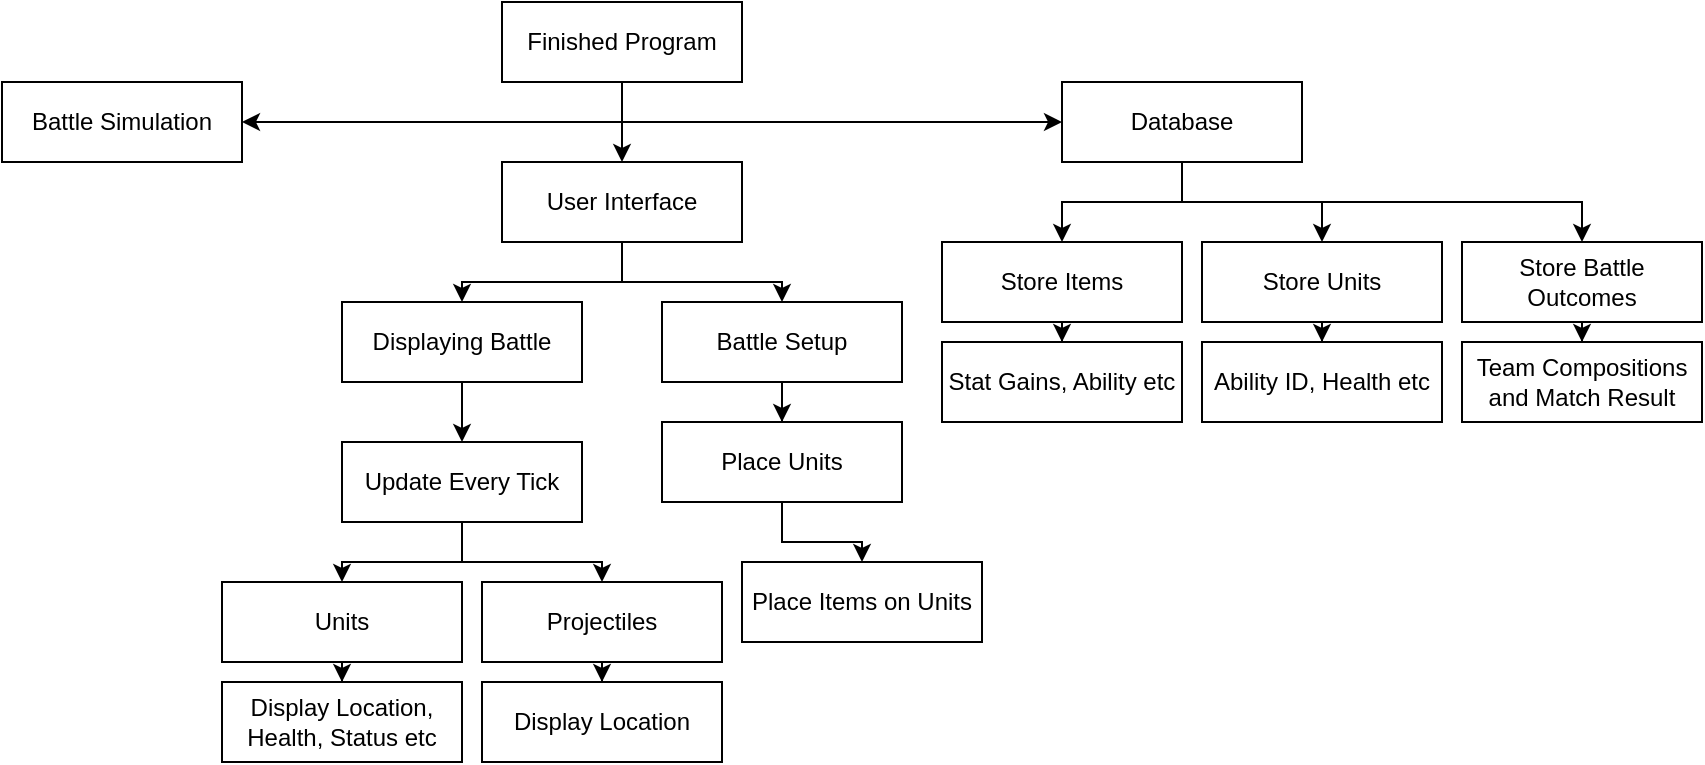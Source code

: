 <mxfile version="20.5.3" type="device"><diagram id="K35C1EUovDmdw2PRBti2" name="Page-1"><mxGraphModel dx="1038" dy="575" grid="1" gridSize="10" guides="1" tooltips="1" connect="1" arrows="1" fold="1" page="1" pageScale="1" pageWidth="2339" pageHeight="3300" math="0" shadow="0"><root><mxCell id="0"/><mxCell id="1" parent="0"/><mxCell id="3FN4IETv6Ny5GHFkV-C9-4" style="edgeStyle=orthogonalEdgeStyle;rounded=0;orthogonalLoop=1;jettySize=auto;html=1;exitX=0.5;exitY=1;exitDx=0;exitDy=0;" parent="1" source="3FN4IETv6Ny5GHFkV-C9-2" target="3FN4IETv6Ny5GHFkV-C9-3" edge="1"><mxGeometry relative="1" as="geometry"/></mxCell><mxCell id="3FN4IETv6Ny5GHFkV-C9-6" style="edgeStyle=orthogonalEdgeStyle;rounded=0;orthogonalLoop=1;jettySize=auto;html=1;exitX=0.5;exitY=1;exitDx=0;exitDy=0;" parent="1" source="3FN4IETv6Ny5GHFkV-C9-2" target="3FN4IETv6Ny5GHFkV-C9-5" edge="1"><mxGeometry relative="1" as="geometry"/></mxCell><mxCell id="3FN4IETv6Ny5GHFkV-C9-8" style="edgeStyle=orthogonalEdgeStyle;rounded=0;orthogonalLoop=1;jettySize=auto;html=1;exitX=0.5;exitY=1;exitDx=0;exitDy=0;" parent="1" source="3FN4IETv6Ny5GHFkV-C9-2" target="3FN4IETv6Ny5GHFkV-C9-7" edge="1"><mxGeometry relative="1" as="geometry"/></mxCell><mxCell id="3FN4IETv6Ny5GHFkV-C9-2" value="Finished Program" style="rounded=0;whiteSpace=wrap;html=1;" parent="1" vertex="1"><mxGeometry x="610" y="10" width="120" height="40" as="geometry"/></mxCell><mxCell id="3FN4IETv6Ny5GHFkV-C9-3" value="&lt;div&gt;Battle Simulation&lt;/div&gt;" style="rounded=0;whiteSpace=wrap;html=1;" parent="1" vertex="1"><mxGeometry x="360" y="50" width="120" height="40" as="geometry"/></mxCell><mxCell id="3FN4IETv6Ny5GHFkV-C9-10" style="edgeStyle=orthogonalEdgeStyle;rounded=0;orthogonalLoop=1;jettySize=auto;html=1;exitX=0.5;exitY=1;exitDx=0;exitDy=0;" parent="1" source="3FN4IETv6Ny5GHFkV-C9-5" target="3FN4IETv6Ny5GHFkV-C9-9" edge="1"><mxGeometry relative="1" as="geometry"/></mxCell><mxCell id="3FN4IETv6Ny5GHFkV-C9-12" style="edgeStyle=orthogonalEdgeStyle;rounded=0;orthogonalLoop=1;jettySize=auto;html=1;exitX=0.5;exitY=1;exitDx=0;exitDy=0;" parent="1" source="3FN4IETv6Ny5GHFkV-C9-5" target="3FN4IETv6Ny5GHFkV-C9-11" edge="1"><mxGeometry relative="1" as="geometry"/></mxCell><mxCell id="3FN4IETv6Ny5GHFkV-C9-5" value="User Interface" style="rounded=0;whiteSpace=wrap;html=1;" parent="1" vertex="1"><mxGeometry x="610" y="90" width="120" height="40" as="geometry"/></mxCell><mxCell id="3FN4IETv6Ny5GHFkV-C9-30" style="edgeStyle=orthogonalEdgeStyle;rounded=0;orthogonalLoop=1;jettySize=auto;html=1;" parent="1" source="3FN4IETv6Ny5GHFkV-C9-7" target="3FN4IETv6Ny5GHFkV-C9-29" edge="1"><mxGeometry relative="1" as="geometry"/></mxCell><mxCell id="3FN4IETv6Ny5GHFkV-C9-32" style="edgeStyle=orthogonalEdgeStyle;rounded=0;orthogonalLoop=1;jettySize=auto;html=1;exitX=0.5;exitY=1;exitDx=0;exitDy=0;" parent="1" source="3FN4IETv6Ny5GHFkV-C9-7" target="3FN4IETv6Ny5GHFkV-C9-31" edge="1"><mxGeometry relative="1" as="geometry"/></mxCell><mxCell id="3FN4IETv6Ny5GHFkV-C9-36" style="edgeStyle=orthogonalEdgeStyle;rounded=0;orthogonalLoop=1;jettySize=auto;html=1;exitX=0.5;exitY=1;exitDx=0;exitDy=0;" parent="1" source="3FN4IETv6Ny5GHFkV-C9-7" target="3FN4IETv6Ny5GHFkV-C9-35" edge="1"><mxGeometry relative="1" as="geometry"/></mxCell><mxCell id="3FN4IETv6Ny5GHFkV-C9-7" value="Database" style="rounded=0;whiteSpace=wrap;html=1;" parent="1" vertex="1"><mxGeometry x="890" y="50" width="120" height="40" as="geometry"/></mxCell><mxCell id="3FN4IETv6Ny5GHFkV-C9-26" style="edgeStyle=orthogonalEdgeStyle;rounded=0;orthogonalLoop=1;jettySize=auto;html=1;" parent="1" source="3FN4IETv6Ny5GHFkV-C9-9" target="3FN4IETv6Ny5GHFkV-C9-25" edge="1"><mxGeometry relative="1" as="geometry"/></mxCell><mxCell id="3FN4IETv6Ny5GHFkV-C9-9" value="Battle Setup" style="rounded=0;whiteSpace=wrap;html=1;" parent="1" vertex="1"><mxGeometry x="690" y="160" width="120" height="40" as="geometry"/></mxCell><mxCell id="3FN4IETv6Ny5GHFkV-C9-14" style="edgeStyle=orthogonalEdgeStyle;rounded=0;orthogonalLoop=1;jettySize=auto;html=1;exitX=0.5;exitY=1;exitDx=0;exitDy=0;" parent="1" source="3FN4IETv6Ny5GHFkV-C9-11" target="3FN4IETv6Ny5GHFkV-C9-13" edge="1"><mxGeometry relative="1" as="geometry"/></mxCell><mxCell id="3FN4IETv6Ny5GHFkV-C9-11" value="&lt;div&gt;Displaying Battle&lt;/div&gt;" style="rounded=0;whiteSpace=wrap;html=1;" parent="1" vertex="1"><mxGeometry x="530" y="160" width="120" height="40" as="geometry"/></mxCell><mxCell id="3FN4IETv6Ny5GHFkV-C9-18" style="edgeStyle=orthogonalEdgeStyle;rounded=0;orthogonalLoop=1;jettySize=auto;html=1;exitX=0.5;exitY=1;exitDx=0;exitDy=0;" parent="1" source="3FN4IETv6Ny5GHFkV-C9-13" target="3FN4IETv6Ny5GHFkV-C9-17" edge="1"><mxGeometry relative="1" as="geometry"/></mxCell><mxCell id="3FN4IETv6Ny5GHFkV-C9-22" style="edgeStyle=orthogonalEdgeStyle;rounded=0;orthogonalLoop=1;jettySize=auto;html=1;exitX=0.5;exitY=1;exitDx=0;exitDy=0;" parent="1" source="3FN4IETv6Ny5GHFkV-C9-13" target="3FN4IETv6Ny5GHFkV-C9-21" edge="1"><mxGeometry relative="1" as="geometry"/></mxCell><mxCell id="3FN4IETv6Ny5GHFkV-C9-13" value="Update Every Tick" style="rounded=0;whiteSpace=wrap;html=1;" parent="1" vertex="1"><mxGeometry x="530" y="230" width="120" height="40" as="geometry"/></mxCell><mxCell id="3FN4IETv6Ny5GHFkV-C9-20" style="edgeStyle=orthogonalEdgeStyle;rounded=0;orthogonalLoop=1;jettySize=auto;html=1;exitX=0.5;exitY=1;exitDx=0;exitDy=0;" parent="1" source="3FN4IETv6Ny5GHFkV-C9-17" target="3FN4IETv6Ny5GHFkV-C9-19" edge="1"><mxGeometry relative="1" as="geometry"/></mxCell><mxCell id="3FN4IETv6Ny5GHFkV-C9-17" value="Units" style="rounded=0;whiteSpace=wrap;html=1;" parent="1" vertex="1"><mxGeometry x="470" y="300" width="120" height="40" as="geometry"/></mxCell><mxCell id="3FN4IETv6Ny5GHFkV-C9-19" value="Display Location, Health, Status etc" style="rounded=0;whiteSpace=wrap;html=1;" parent="1" vertex="1"><mxGeometry x="470" y="350" width="120" height="40" as="geometry"/></mxCell><mxCell id="3FN4IETv6Ny5GHFkV-C9-24" style="edgeStyle=orthogonalEdgeStyle;rounded=0;orthogonalLoop=1;jettySize=auto;html=1;" parent="1" source="3FN4IETv6Ny5GHFkV-C9-21" target="3FN4IETv6Ny5GHFkV-C9-23" edge="1"><mxGeometry relative="1" as="geometry"/></mxCell><mxCell id="3FN4IETv6Ny5GHFkV-C9-21" value="Projectiles" style="rounded=0;whiteSpace=wrap;html=1;" parent="1" vertex="1"><mxGeometry x="600" y="300" width="120" height="40" as="geometry"/></mxCell><mxCell id="3FN4IETv6Ny5GHFkV-C9-23" value="Display Location" style="rounded=0;whiteSpace=wrap;html=1;" parent="1" vertex="1"><mxGeometry x="600" y="350" width="120" height="40" as="geometry"/></mxCell><mxCell id="3FN4IETv6Ny5GHFkV-C9-28" style="edgeStyle=orthogonalEdgeStyle;rounded=0;orthogonalLoop=1;jettySize=auto;html=1;" parent="1" source="3FN4IETv6Ny5GHFkV-C9-25" target="3FN4IETv6Ny5GHFkV-C9-27" edge="1"><mxGeometry relative="1" as="geometry"/></mxCell><mxCell id="3FN4IETv6Ny5GHFkV-C9-25" value="Place Units" style="rounded=0;whiteSpace=wrap;html=1;" parent="1" vertex="1"><mxGeometry x="690" y="220" width="120" height="40" as="geometry"/></mxCell><mxCell id="3FN4IETv6Ny5GHFkV-C9-27" value="Place Items on Units" style="rounded=0;whiteSpace=wrap;html=1;" parent="1" vertex="1"><mxGeometry x="730" y="290" width="120" height="40" as="geometry"/></mxCell><mxCell id="XJBkY4p7Vbg67KeFSsmU-6" style="edgeStyle=orthogonalEdgeStyle;rounded=0;orthogonalLoop=1;jettySize=auto;html=1;" edge="1" parent="1" source="3FN4IETv6Ny5GHFkV-C9-29" target="XJBkY4p7Vbg67KeFSsmU-5"><mxGeometry relative="1" as="geometry"/></mxCell><mxCell id="3FN4IETv6Ny5GHFkV-C9-29" value="Store Items" style="rounded=0;whiteSpace=wrap;html=1;" parent="1" vertex="1"><mxGeometry x="830" y="130" width="120" height="40" as="geometry"/></mxCell><mxCell id="XJBkY4p7Vbg67KeFSsmU-4" style="edgeStyle=orthogonalEdgeStyle;rounded=0;orthogonalLoop=1;jettySize=auto;html=1;" edge="1" parent="1" source="3FN4IETv6Ny5GHFkV-C9-31" target="XJBkY4p7Vbg67KeFSsmU-3"><mxGeometry relative="1" as="geometry"/></mxCell><mxCell id="3FN4IETv6Ny5GHFkV-C9-31" value="Store Units" style="rounded=0;whiteSpace=wrap;html=1;" parent="1" vertex="1"><mxGeometry x="960" y="130" width="120" height="40" as="geometry"/></mxCell><mxCell id="XJBkY4p7Vbg67KeFSsmU-2" style="edgeStyle=orthogonalEdgeStyle;rounded=0;orthogonalLoop=1;jettySize=auto;html=1;" edge="1" parent="1" source="3FN4IETv6Ny5GHFkV-C9-35" target="XJBkY4p7Vbg67KeFSsmU-1"><mxGeometry relative="1" as="geometry"/></mxCell><mxCell id="3FN4IETv6Ny5GHFkV-C9-35" value="Store Battle Outcomes" style="rounded=0;whiteSpace=wrap;html=1;" parent="1" vertex="1"><mxGeometry x="1090" y="130" width="120" height="40" as="geometry"/></mxCell><mxCell id="XJBkY4p7Vbg67KeFSsmU-1" value="Team Compositions and Match Result" style="rounded=0;whiteSpace=wrap;html=1;" vertex="1" parent="1"><mxGeometry x="1090" y="180" width="120" height="40" as="geometry"/></mxCell><mxCell id="XJBkY4p7Vbg67KeFSsmU-3" value="&lt;div&gt;Ability ID, Health etc&lt;/div&gt;" style="rounded=0;whiteSpace=wrap;html=1;" vertex="1" parent="1"><mxGeometry x="960" y="180" width="120" height="40" as="geometry"/></mxCell><mxCell id="XJBkY4p7Vbg67KeFSsmU-5" value="&lt;div&gt;Stat Gains, Ability etc&lt;/div&gt;" style="rounded=0;whiteSpace=wrap;html=1;" vertex="1" parent="1"><mxGeometry x="830" y="180" width="120" height="40" as="geometry"/></mxCell></root></mxGraphModel></diagram></mxfile>